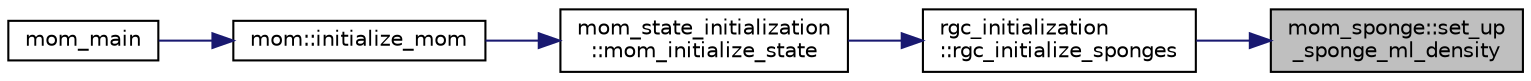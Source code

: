 digraph "mom_sponge::set_up_sponge_ml_density"
{
 // INTERACTIVE_SVG=YES
 // LATEX_PDF_SIZE
  edge [fontname="Helvetica",fontsize="10",labelfontname="Helvetica",labelfontsize="10"];
  node [fontname="Helvetica",fontsize="10",shape=record];
  rankdir="RL";
  Node1 [label="mom_sponge::set_up\l_sponge_ml_density",height=0.2,width=0.4,color="black", fillcolor="grey75", style="filled", fontcolor="black",tooltip="This subroutine stores the reference value for mixed layer density. It is handled differently from ot..."];
  Node1 -> Node2 [dir="back",color="midnightblue",fontsize="10",style="solid",fontname="Helvetica"];
  Node2 [label="rgc_initialization\l::rgc_initialize_sponges",height=0.2,width=0.4,color="black", fillcolor="white", style="filled",URL="$namespacergc__initialization.html#a70f26304c4d268537f9fa9bacc291f51",tooltip="Sets up the the inverse restoration time (Idamp), and."];
  Node2 -> Node3 [dir="back",color="midnightblue",fontsize="10",style="solid",fontname="Helvetica"];
  Node3 [label="mom_state_initialization\l::mom_initialize_state",height=0.2,width=0.4,color="black", fillcolor="white", style="filled",URL="$namespacemom__state__initialization.html#a81503d4f1855cb185f122d6314e4f06c",tooltip="Initialize temporally evolving fields, either as initial conditions or by reading them from a restart..."];
  Node3 -> Node4 [dir="back",color="midnightblue",fontsize="10",style="solid",fontname="Helvetica"];
  Node4 [label="mom::initialize_mom",height=0.2,width=0.4,color="black", fillcolor="white", style="filled",URL="$namespacemom.html#a96708b16215666edbfa5b46228f3a200",tooltip="Initialize MOM, including memory allocation, setting up parameters and diagnostics,..."];
  Node4 -> Node5 [dir="back",color="midnightblue",fontsize="10",style="solid",fontname="Helvetica"];
  Node5 [label="mom_main",height=0.2,width=0.4,color="black", fillcolor="white", style="filled",URL="$MOM__driver_8F90.html#a08fffeb2d8e8acbf9ed4609be6d258c6",tooltip=" "];
}
